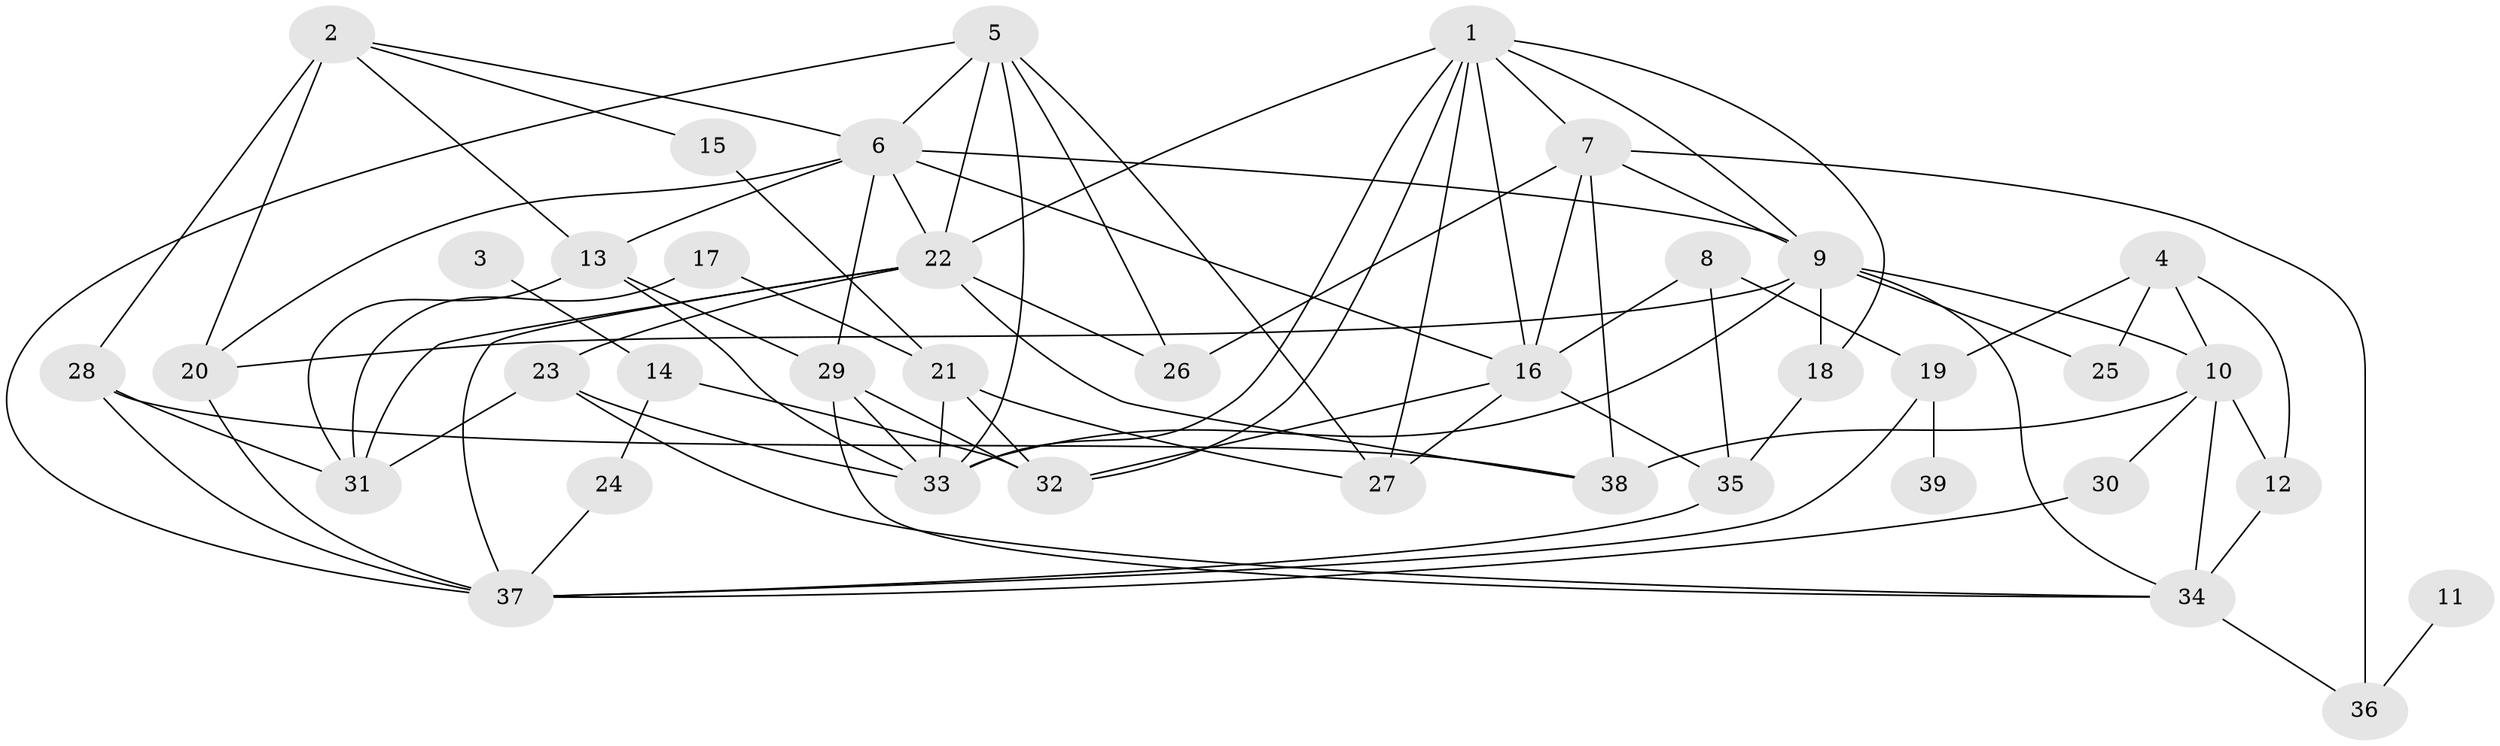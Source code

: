 // original degree distribution, {4: 0.13385826771653545, 6: 0.023622047244094488, 5: 0.11023622047244094, 7: 0.031496062992125984, 3: 0.25196850393700787, 8: 0.007874015748031496, 2: 0.2204724409448819, 1: 0.2204724409448819}
// Generated by graph-tools (version 1.1) at 2025/36/03/04/25 23:36:09]
// undirected, 39 vertices, 86 edges
graph export_dot {
  node [color=gray90,style=filled];
  1;
  2;
  3;
  4;
  5;
  6;
  7;
  8;
  9;
  10;
  11;
  12;
  13;
  14;
  15;
  16;
  17;
  18;
  19;
  20;
  21;
  22;
  23;
  24;
  25;
  26;
  27;
  28;
  29;
  30;
  31;
  32;
  33;
  34;
  35;
  36;
  37;
  38;
  39;
  1 -- 7 [weight=2.0];
  1 -- 9 [weight=1.0];
  1 -- 16 [weight=1.0];
  1 -- 18 [weight=1.0];
  1 -- 22 [weight=1.0];
  1 -- 27 [weight=1.0];
  1 -- 32 [weight=1.0];
  1 -- 33 [weight=2.0];
  2 -- 6 [weight=1.0];
  2 -- 13 [weight=1.0];
  2 -- 15 [weight=1.0];
  2 -- 20 [weight=2.0];
  2 -- 28 [weight=1.0];
  3 -- 14 [weight=1.0];
  4 -- 10 [weight=1.0];
  4 -- 12 [weight=1.0];
  4 -- 19 [weight=1.0];
  4 -- 25 [weight=1.0];
  5 -- 6 [weight=1.0];
  5 -- 22 [weight=1.0];
  5 -- 26 [weight=1.0];
  5 -- 27 [weight=1.0];
  5 -- 33 [weight=1.0];
  5 -- 37 [weight=1.0];
  6 -- 9 [weight=1.0];
  6 -- 13 [weight=1.0];
  6 -- 16 [weight=2.0];
  6 -- 20 [weight=1.0];
  6 -- 22 [weight=1.0];
  6 -- 29 [weight=1.0];
  7 -- 9 [weight=1.0];
  7 -- 16 [weight=1.0];
  7 -- 26 [weight=1.0];
  7 -- 36 [weight=1.0];
  7 -- 38 [weight=1.0];
  8 -- 16 [weight=1.0];
  8 -- 19 [weight=1.0];
  8 -- 35 [weight=1.0];
  9 -- 10 [weight=1.0];
  9 -- 18 [weight=1.0];
  9 -- 20 [weight=2.0];
  9 -- 25 [weight=1.0];
  9 -- 33 [weight=1.0];
  9 -- 34 [weight=1.0];
  10 -- 12 [weight=2.0];
  10 -- 30 [weight=1.0];
  10 -- 34 [weight=2.0];
  10 -- 38 [weight=2.0];
  11 -- 36 [weight=1.0];
  12 -- 34 [weight=1.0];
  13 -- 29 [weight=1.0];
  13 -- 31 [weight=1.0];
  13 -- 33 [weight=1.0];
  14 -- 24 [weight=1.0];
  14 -- 32 [weight=1.0];
  15 -- 21 [weight=1.0];
  16 -- 27 [weight=1.0];
  16 -- 32 [weight=1.0];
  16 -- 35 [weight=1.0];
  17 -- 21 [weight=1.0];
  17 -- 31 [weight=1.0];
  18 -- 35 [weight=1.0];
  19 -- 37 [weight=1.0];
  19 -- 39 [weight=1.0];
  20 -- 37 [weight=1.0];
  21 -- 27 [weight=1.0];
  21 -- 32 [weight=2.0];
  21 -- 33 [weight=1.0];
  22 -- 23 [weight=1.0];
  22 -- 26 [weight=1.0];
  22 -- 31 [weight=1.0];
  22 -- 37 [weight=1.0];
  22 -- 38 [weight=1.0];
  23 -- 31 [weight=2.0];
  23 -- 33 [weight=1.0];
  23 -- 34 [weight=1.0];
  24 -- 37 [weight=1.0];
  28 -- 31 [weight=1.0];
  28 -- 37 [weight=1.0];
  28 -- 38 [weight=1.0];
  29 -- 32 [weight=1.0];
  29 -- 33 [weight=1.0];
  29 -- 34 [weight=1.0];
  30 -- 37 [weight=1.0];
  34 -- 36 [weight=1.0];
  35 -- 37 [weight=1.0];
}
